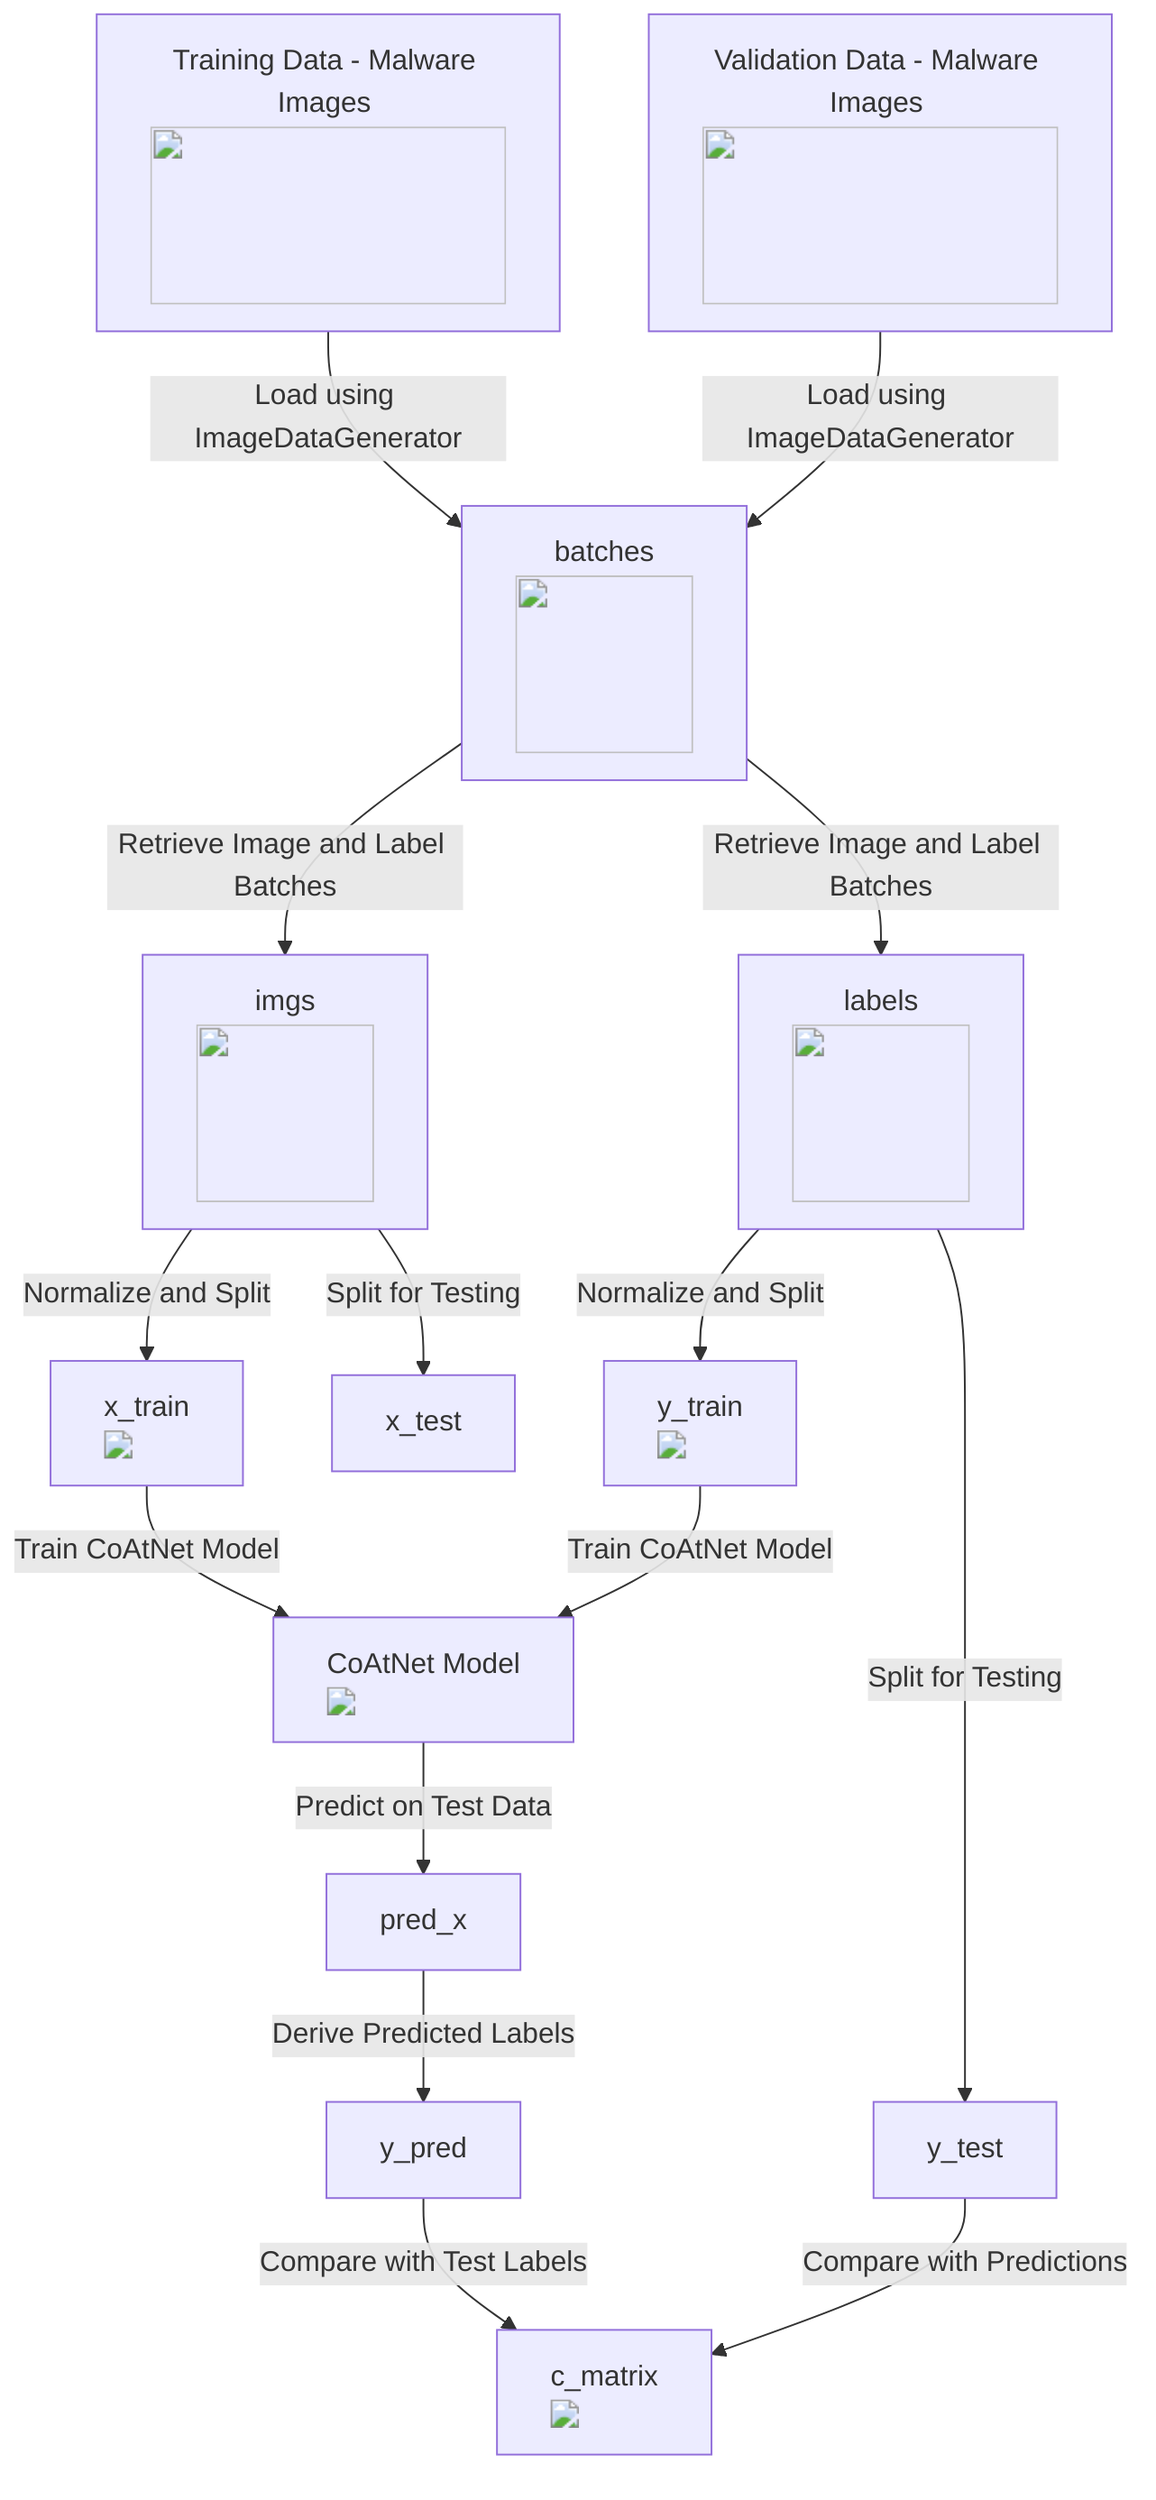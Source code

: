 flowchart TD
    %% Data Sources
    A[Training Data - Malware Images <img src='icons/image.svg' width=100 height=100/>] -->|Load using ImageDataGenerator| B[batches <img src='icons/column_split.svg' width=100 height=100/>]
    A2[Validation Data - Malware Images <img src='icons/image.svg' width=100 height=100/>] -->|Load using ImageDataGenerator| B

    %% Data Variables
    B -->|Retrieve Image and Label Batches| C[imgs <img src='icons/column_split.svg' width=100 height=100/>]
    B -->|Retrieve Image and Label Batches| D[labels <img src='icons/column_split.svg' width=100 height=100/>]
    
    C -->|Normalize and Split| E[x_train <img src='dummy_plots/barplot_template.svg'/>]
    D -->|Normalize and Split| F[y_train <img src='dummy_plots/barplot_template.svg'/>]
    C -->|Split for Testing| G[x_test]
    D -->|Split for Testing| H[y_test]

    %% ML Model
    E -->|Train CoAtNet Model| I[CoAtNet Model <img src='dummy_plots/barplot_template.svg'/>]
    F -->|Train CoAtNet Model| I
    
    I -->|Predict on Test Data| J[pred_x]
    J -->|Derive Predicted Labels| K[y_pred]

    %% Confusion Matrix
    H -->|Compare with Predictions| L[c_matrix <img src='dummy_plots/barplot_template.svg'/>]
    K -->|Compare with Test Labels| L